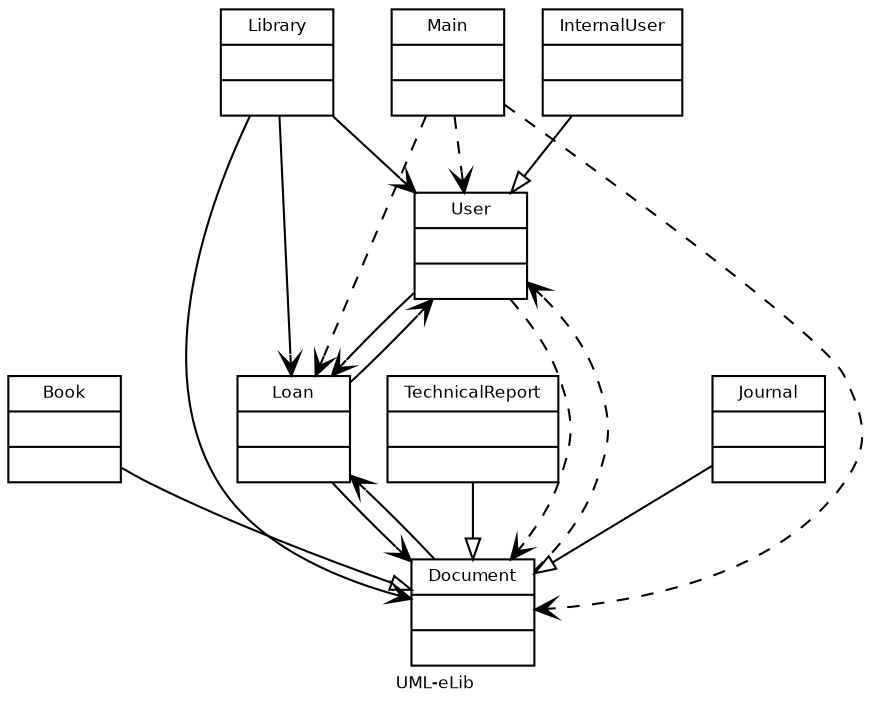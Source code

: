 digraph classes {
 fontname = "Bitstream Vera Sans"
 fontsize = 8
 node [ fontname = "Bitstream Vera Sans" fontsize = 8 shape = "record" ]
 edge [ fontname = "Bitstream Vera Sans" fontsize = 8 ]
label="UML-eLib""InternalUser" [
	label="{
 		InternalUser|
 		|
 		
	}"
 ]
"Book" [
	label="{
 		Book|
 		|
 		
	}"
 ]
"User" [
	label="{
 		User|
 		|
 		
	}"
 ]
"Loan" [
	label="{
 		Loan|
 		|
 		
	}"
 ]
"TechnicalReport" [
	label="{
 		TechnicalReport|
 		|
 		
	}"
 ]
"Document" [
	label="{
 		Document|
 		|
 		
	}"
 ]
"Library" [
	label="{
 		Library|
 		|
 		
	}"
 ]
"Journal" [
	label="{
 		Journal|
 		|
 		
	}"
 ]
"Main" [
	label="{
 		Main|
 		|
 		
	}"
 ]
edge[arrowhead = "empty"; style= "solid"]
InternalUser -> User
Book -> Document
TechnicalReport -> Document
Journal -> Document
edge[arrowhead = "empty"; style = "dashed"]
edge[arrowhead = "open"; style = "solid"]
Loan -> Document
Loan -> User
User -> Loan
Library -> Document
Library -> Loan
Document -> Loan
Library -> User
edge[arrowhead = "open"; style = "dashed"]
User -> Document
Main -> Loan
Main -> User
Main -> Document
Document -> User
}